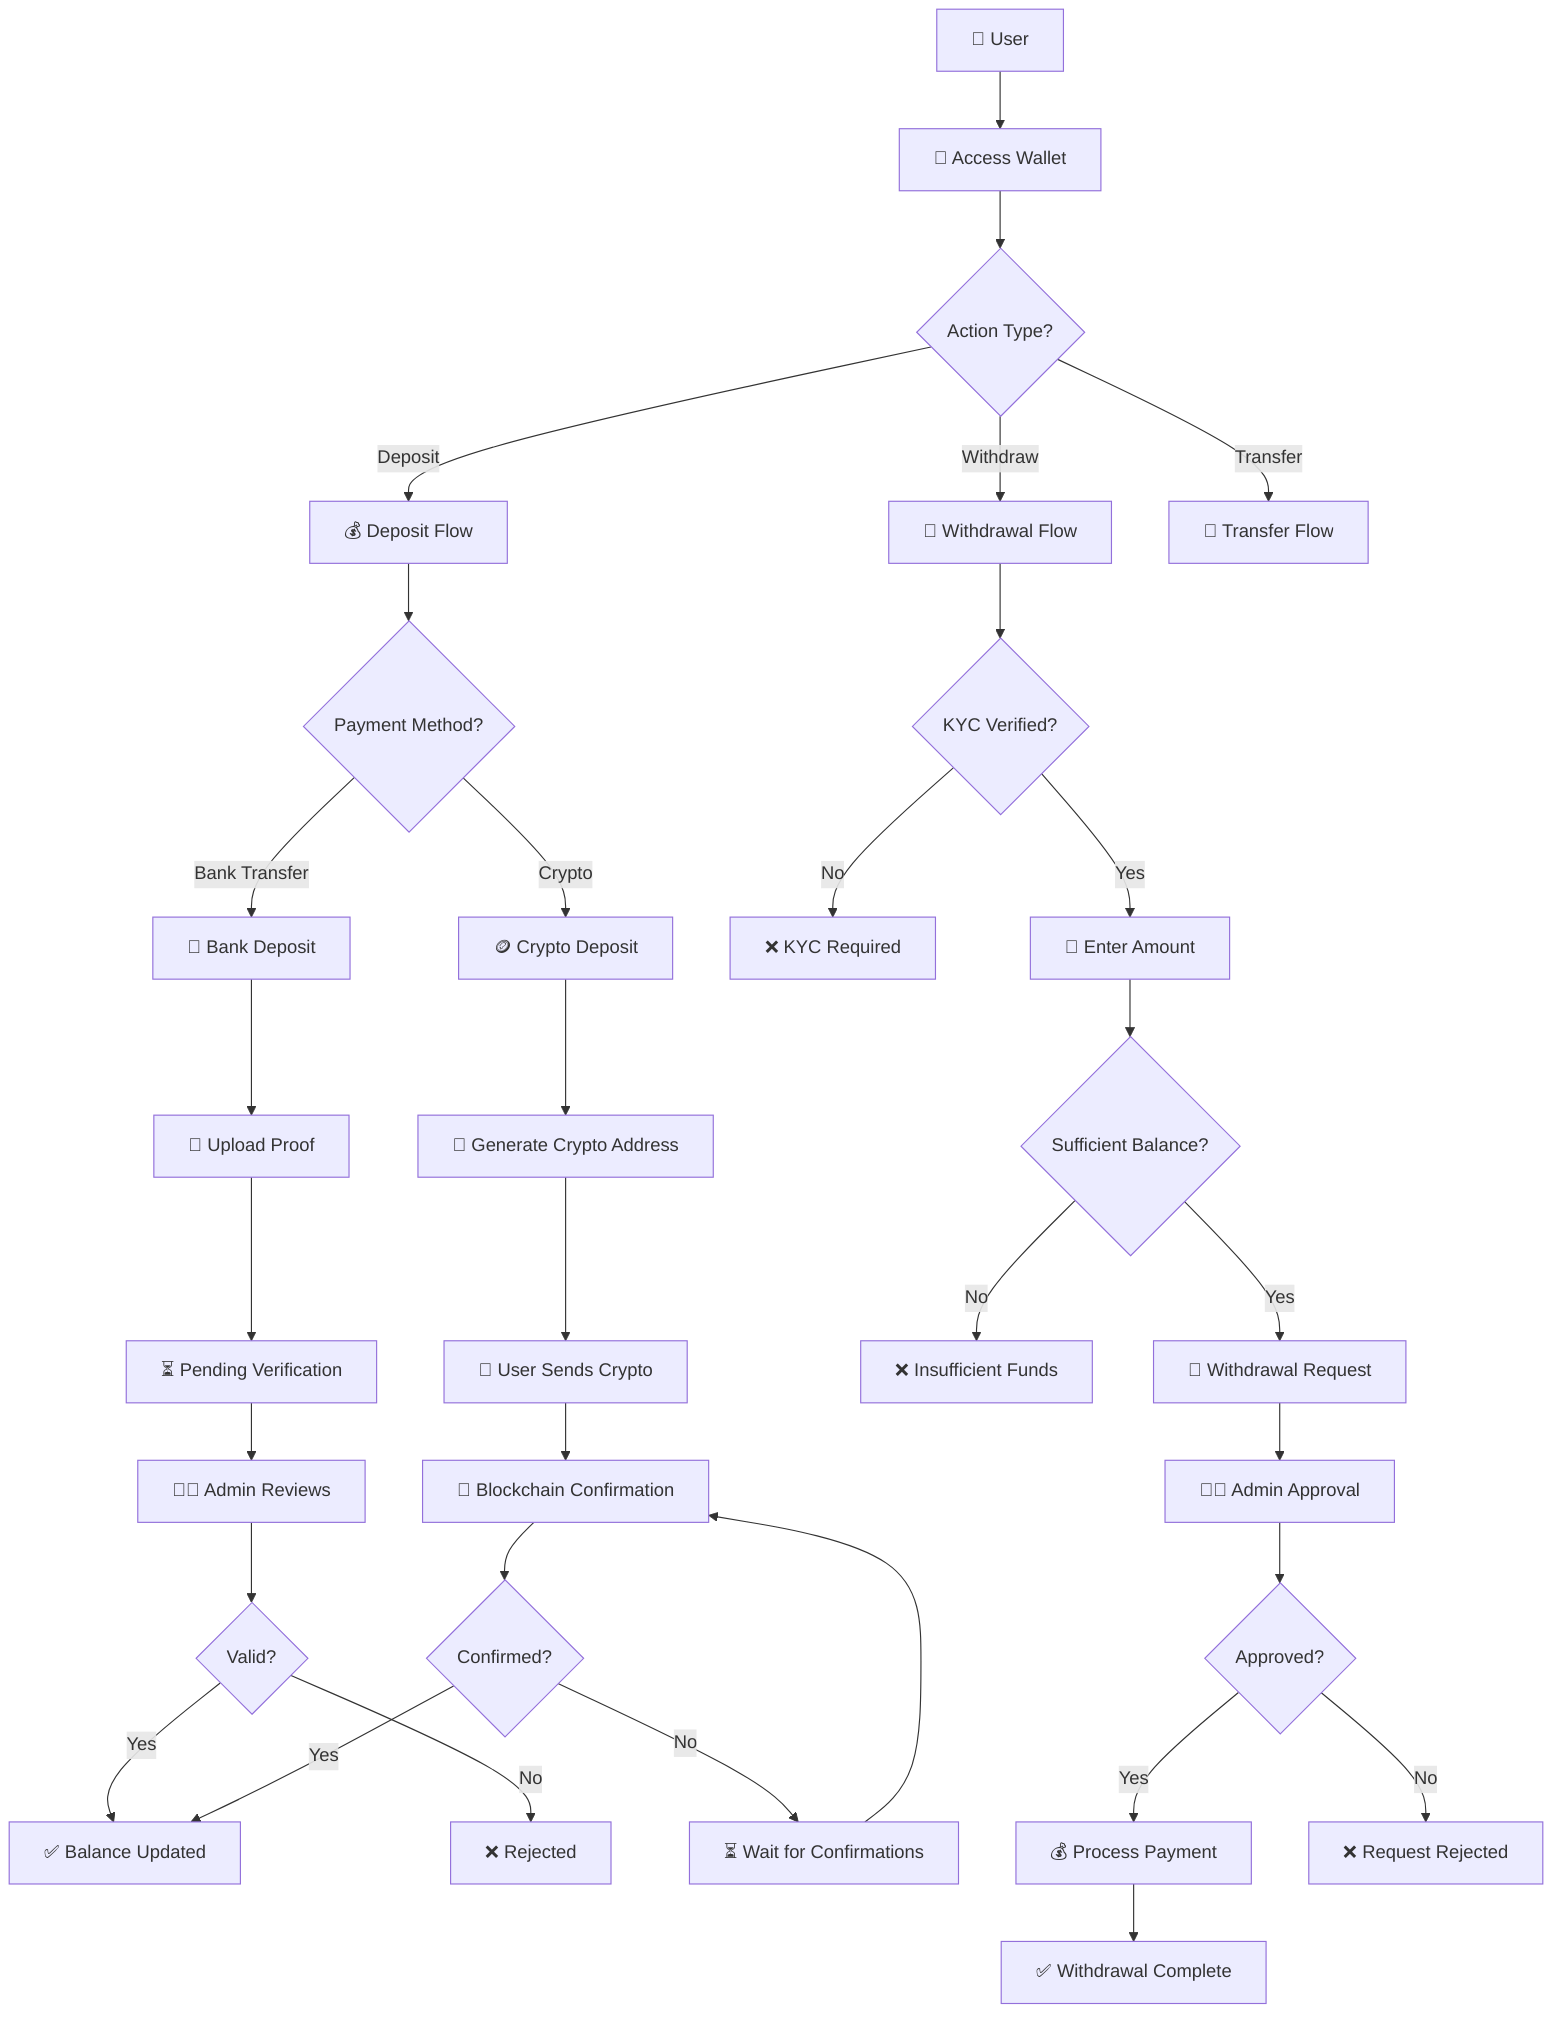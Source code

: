 flowchart TD
    A[👤 User] --> B[👛 Access Wallet]
    B --> C{Action Type?}
    C -->|Deposit| D[💰 Deposit Flow]
    C -->|Withdraw| E[💸 Withdrawal Flow]
    C -->|Transfer| F[🔄 Transfer Flow]
    
    %% Deposit Flow
    D --> G{Payment Method?}
    G -->|Bank Transfer| H[🏦 Bank Deposit]
    G -->|Crypto| I[🪙 Crypto Deposit]
    
    H --> J[📝 Upload Proof]
    J --> K[⏳ Pending Verification]
    K --> L[👨‍💼 Admin Reviews]
    L --> M{Valid?}
    M -->|Yes| N[✅ Balance Updated]
    M -->|No| O[❌ Rejected]
    
    I --> P[🔗 Generate Crypto Address]
    P --> Q[📱 User Sends Crypto]
    Q --> R[🔄 Blockchain Confirmation]
    R --> S{Confirmed?}
    S -->|Yes| N
    S -->|No| T[⏳ Wait for Confirmations]
    T --> R
    
    %% Withdrawal Flow
    E --> U{KYC Verified?}
    U -->|No| V[❌ KYC Required]
    U -->|Yes| W[💸 Enter Amount]
    W --> X{Sufficient Balance?}
    X -->|No| Y[❌ Insufficient Funds]
    X -->|Yes| Z[📝 Withdrawal Request]
    Z --> AA[👨‍💼 Admin Approval]
    AA --> BB{Approved?}
    BB -->|Yes| CC[💰 Process Payment]
    BB -->|No| DD[❌ Request Rejected]
    CC --> EE[✅ Withdrawal Complete]